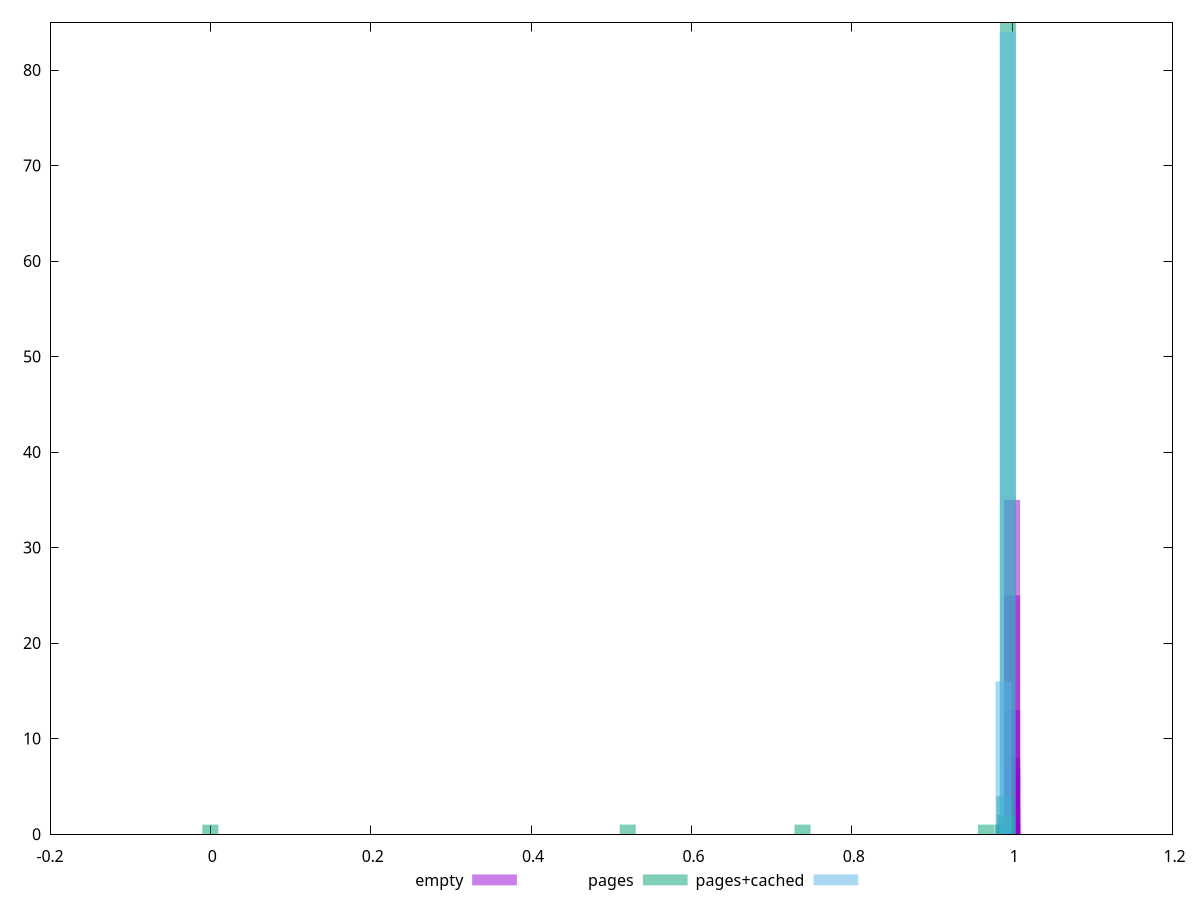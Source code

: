 $_empty <<EOF
0.9999996417815366 1
0.9999997123310804 25
0.9999997167404269 35
0.9999997255591199 8
0.9999997299684664 7
0.9999997079217339 6
0.9999997211497734 13
0.999999690284348 3
0.9999996858750014 1
0.9999996946936944 1
EOF
$_pages <<EOF
0.5205700113642218 1
0.9948671328294016 85
0.9930874062948232 1
0 1
0.9913076797602446 2
0.9904178164929553 4
0.9877482266910875 1
0.9672813715434344 1
0.9939772695621124 2
0.9895279532256661 1
0.7385865118500925 1
EOF
$_pagesCached <<EOF
0.9943523702493103 84
0.9892856065792502 16
EOF
set key outside below
set terminal pngcairo
set output "report_00005_2020-11-02T22-26-11.212Z/first-cpu-idle/first-cpu-idle_empty_pages_pages+cached+hist.png"
set boxwidth 0.01999999459936933
set style fill transparent solid 0.5 noborder
set yrange [0:85]
plot $_empty title "empty" with boxes ,$_pages title "pages" with boxes ,$_pagesCached title "pages+cached" with boxes ,